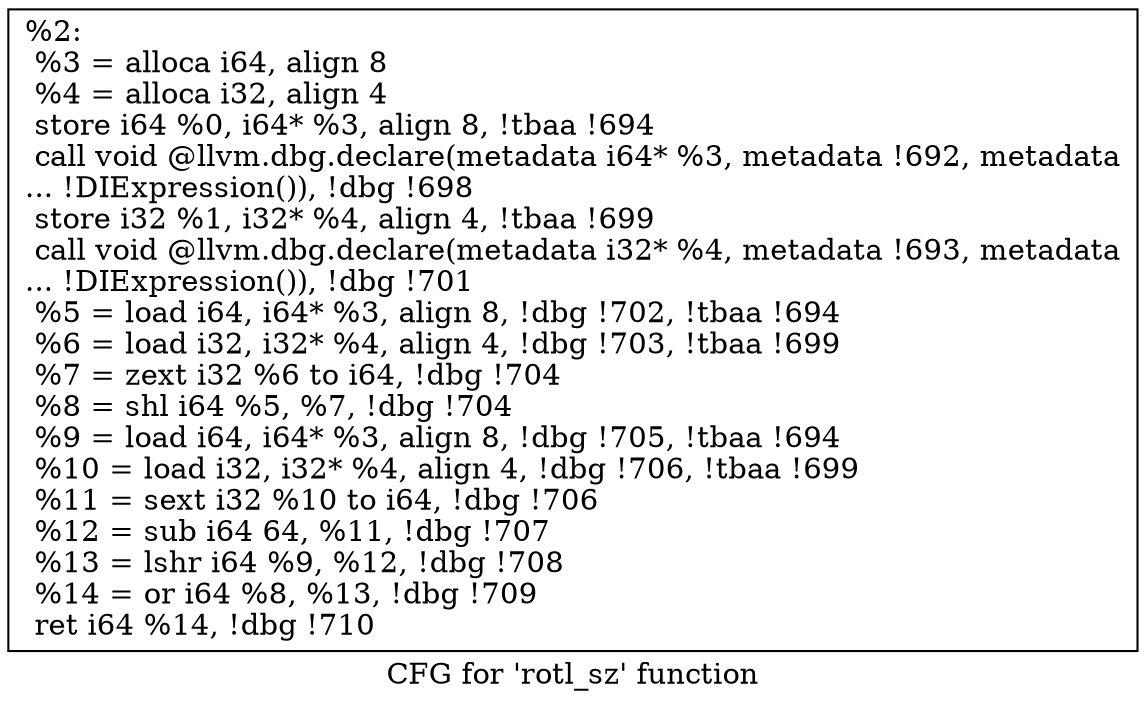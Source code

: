 digraph "CFG for 'rotl_sz' function" {
	label="CFG for 'rotl_sz' function";

	Node0x25f2870 [shape=record,label="{%2:\l  %3 = alloca i64, align 8\l  %4 = alloca i32, align 4\l  store i64 %0, i64* %3, align 8, !tbaa !694\l  call void @llvm.dbg.declare(metadata i64* %3, metadata !692, metadata\l... !DIExpression()), !dbg !698\l  store i32 %1, i32* %4, align 4, !tbaa !699\l  call void @llvm.dbg.declare(metadata i32* %4, metadata !693, metadata\l... !DIExpression()), !dbg !701\l  %5 = load i64, i64* %3, align 8, !dbg !702, !tbaa !694\l  %6 = load i32, i32* %4, align 4, !dbg !703, !tbaa !699\l  %7 = zext i32 %6 to i64, !dbg !704\l  %8 = shl i64 %5, %7, !dbg !704\l  %9 = load i64, i64* %3, align 8, !dbg !705, !tbaa !694\l  %10 = load i32, i32* %4, align 4, !dbg !706, !tbaa !699\l  %11 = sext i32 %10 to i64, !dbg !706\l  %12 = sub i64 64, %11, !dbg !707\l  %13 = lshr i64 %9, %12, !dbg !708\l  %14 = or i64 %8, %13, !dbg !709\l  ret i64 %14, !dbg !710\l}"];
}
